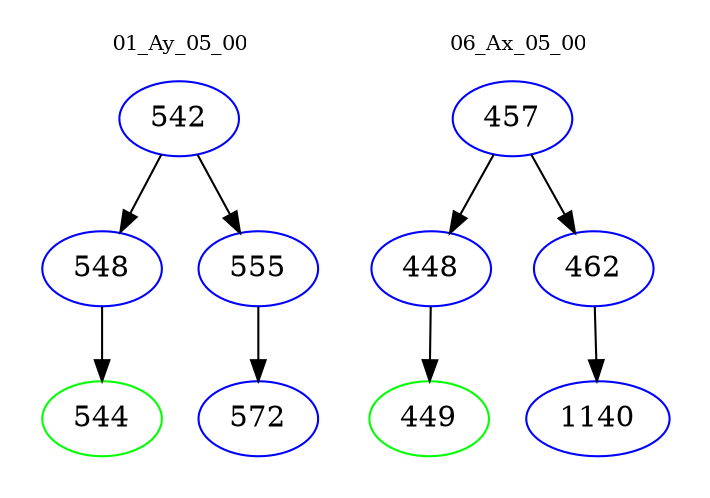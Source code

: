 digraph{
subgraph cluster_0 {
color = white
label = "01_Ay_05_00";
fontsize=10;
T0_542 [label="542", color="blue"]
T0_542 -> T0_548 [color="black"]
T0_548 [label="548", color="blue"]
T0_548 -> T0_544 [color="black"]
T0_544 [label="544", color="green"]
T0_542 -> T0_555 [color="black"]
T0_555 [label="555", color="blue"]
T0_555 -> T0_572 [color="black"]
T0_572 [label="572", color="blue"]
}
subgraph cluster_1 {
color = white
label = "06_Ax_05_00";
fontsize=10;
T1_457 [label="457", color="blue"]
T1_457 -> T1_448 [color="black"]
T1_448 [label="448", color="blue"]
T1_448 -> T1_449 [color="black"]
T1_449 [label="449", color="green"]
T1_457 -> T1_462 [color="black"]
T1_462 [label="462", color="blue"]
T1_462 -> T1_1140 [color="black"]
T1_1140 [label="1140", color="blue"]
}
}
